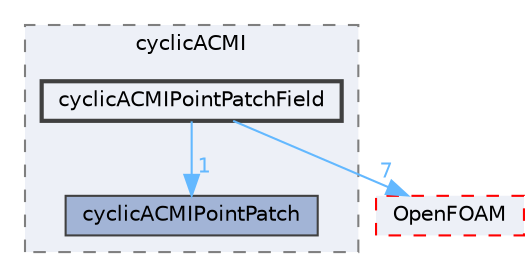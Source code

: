 digraph "src/meshTools/AMIInterpolation/patches/cyclicACMI/cyclicACMIPointPatchField"
{
 // LATEX_PDF_SIZE
  bgcolor="transparent";
  edge [fontname=Helvetica,fontsize=10,labelfontname=Helvetica,labelfontsize=10];
  node [fontname=Helvetica,fontsize=10,shape=box,height=0.2,width=0.4];
  compound=true
  subgraph clusterdir_a002ce956f212465992d628c933cbc63 {
    graph [ bgcolor="#edf0f7", pencolor="grey50", label="cyclicACMI", fontname=Helvetica,fontsize=10 style="filled,dashed", URL="dir_a002ce956f212465992d628c933cbc63.html",tooltip=""]
  dir_208ffac72094518ceaf68827ac55f4a3 [label="cyclicACMIPointPatch", fillcolor="#a2b4d6", color="grey25", style="filled", URL="dir_208ffac72094518ceaf68827ac55f4a3.html",tooltip=""];
  dir_e4d99b45807f3a19c68085280496b1cf [label="cyclicACMIPointPatchField", fillcolor="#edf0f7", color="grey25", style="filled,bold", URL="dir_e4d99b45807f3a19c68085280496b1cf.html",tooltip=""];
  }
  dir_c5473ff19b20e6ec4dfe5c310b3778a8 [label="OpenFOAM", fillcolor="#edf0f7", color="red", style="filled,dashed", URL="dir_c5473ff19b20e6ec4dfe5c310b3778a8.html",tooltip=""];
  dir_e4d99b45807f3a19c68085280496b1cf->dir_208ffac72094518ceaf68827ac55f4a3 [headlabel="1", labeldistance=1.5 headhref="dir_000771_000770.html" href="dir_000771_000770.html" color="steelblue1" fontcolor="steelblue1"];
  dir_e4d99b45807f3a19c68085280496b1cf->dir_c5473ff19b20e6ec4dfe5c310b3778a8 [headlabel="7", labeldistance=1.5 headhref="dir_000771_002695.html" href="dir_000771_002695.html" color="steelblue1" fontcolor="steelblue1"];
}
